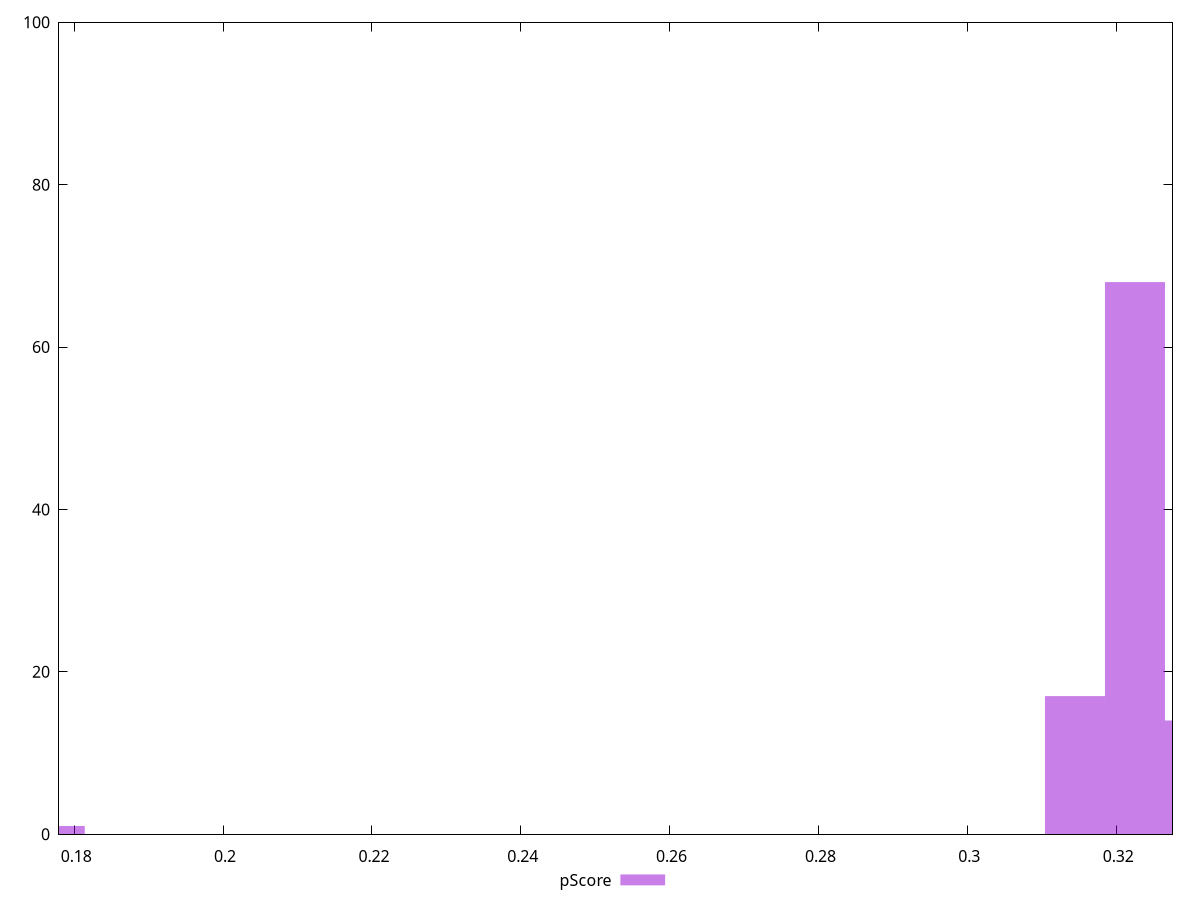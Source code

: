 reset

$pScore <<EOF
0.17738948639171245 1
0.3225263388940226 68
0.3305894973663732 14
0.31446318042167204 17
EOF

set key outside below
set boxwidth 0.008063158472350566
set xrange [0.17796033501045871:0.32756707265059637]
set yrange [0:100]
set trange [0:100]
set style fill transparent solid 0.5 noborder
set terminal svg size 640, 490 enhanced background rgb 'white'
set output "reports/report_00033_2021-03-01T14-23-16.841Z/interactive/samples/astro-inner-cached/pScore/histogram.svg"

plot $pScore title "pScore" with boxes

reset
